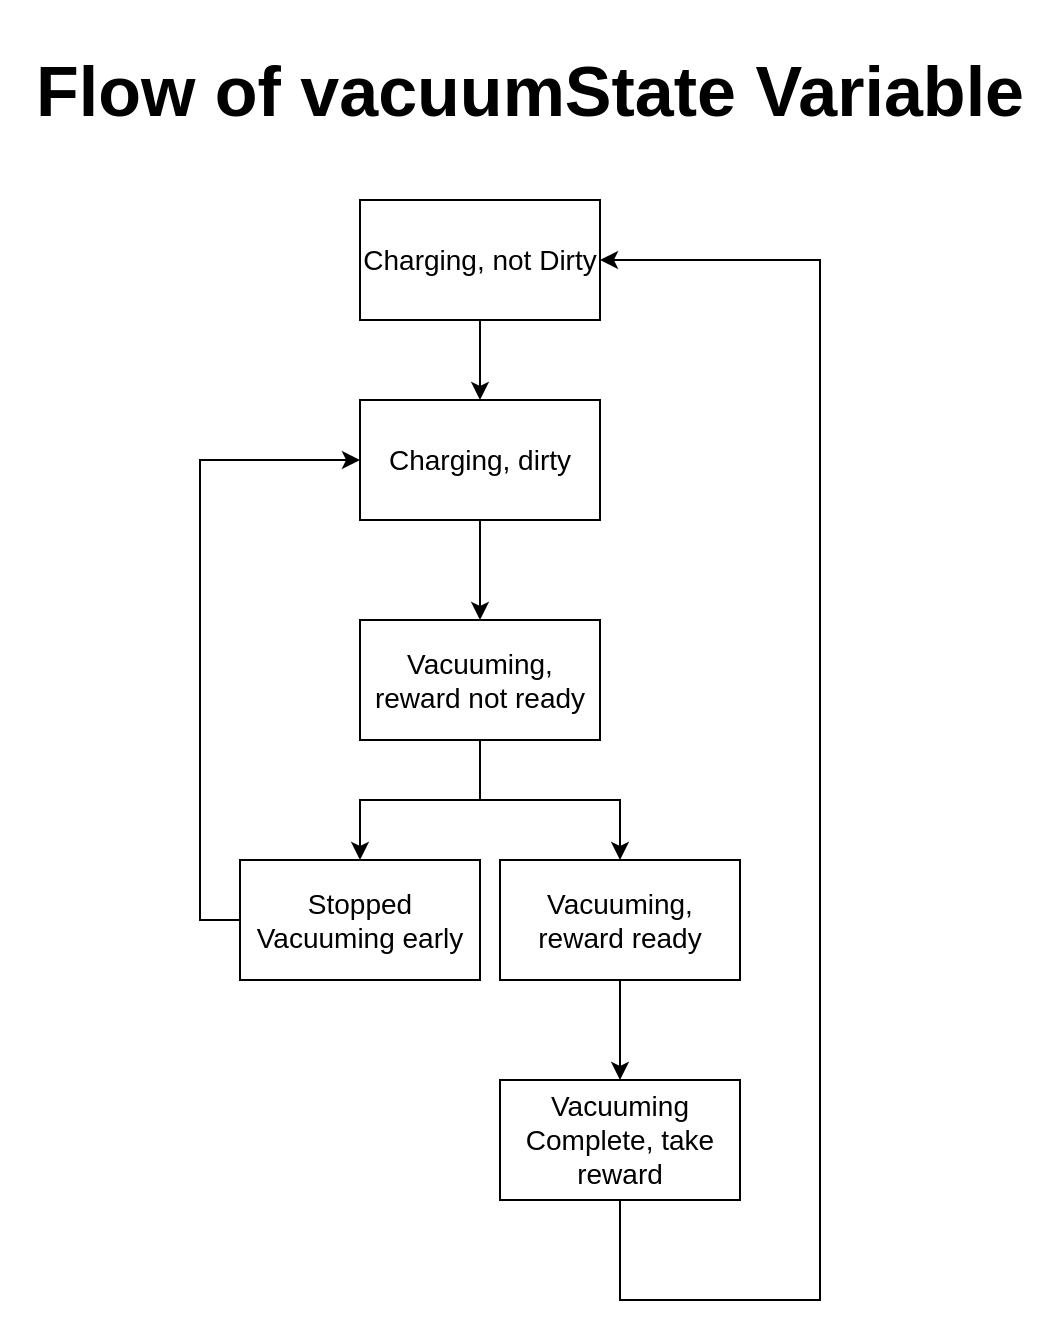<mxfile version="24.3.0" type="device">
  <diagram name="Page-1" id="A-UDxmqZQ9uhGc6-1V6c">
    <mxGraphModel dx="1434" dy="784" grid="1" gridSize="10" guides="1" tooltips="1" connect="1" arrows="1" fold="1" page="1" pageScale="1" pageWidth="850" pageHeight="1100" background="#ffffff" math="0" shadow="0">
      <root>
        <mxCell id="0" />
        <mxCell id="1" parent="0" />
        <mxCell id="KtVuwhyKOnfbmAdPDO5n-14" value="&lt;font style=&quot;font-size: 35px;&quot;&gt;&lt;b&gt;Flow of vacuumState Variable&lt;/b&gt;&lt;/font&gt;" style="text;html=1;align=center;verticalAlign=middle;whiteSpace=wrap;rounded=0;" vertex="1" parent="1">
          <mxGeometry x="150" y="160" width="530" height="90" as="geometry" />
        </mxCell>
        <mxCell id="KtVuwhyKOnfbmAdPDO5n-15" value="" style="group" vertex="1" connectable="0" parent="1">
          <mxGeometry x="270" y="260" width="290" height="550" as="geometry" />
        </mxCell>
        <mxCell id="KtVuwhyKOnfbmAdPDO5n-7" style="edgeStyle=orthogonalEdgeStyle;rounded=0;orthogonalLoop=1;jettySize=auto;html=1;exitX=0.5;exitY=1;exitDx=0;exitDy=0;entryX=0.5;entryY=0;entryDx=0;entryDy=0;" edge="1" parent="KtVuwhyKOnfbmAdPDO5n-15" source="KtVuwhyKOnfbmAdPDO5n-1" target="KtVuwhyKOnfbmAdPDO5n-2">
          <mxGeometry relative="1" as="geometry" />
        </mxCell>
        <mxCell id="KtVuwhyKOnfbmAdPDO5n-1" value="&lt;font style=&quot;font-size: 14px;&quot;&gt;Charging, not Dirty&lt;/font&gt;" style="rounded=0;whiteSpace=wrap;html=1;" vertex="1" parent="KtVuwhyKOnfbmAdPDO5n-15">
          <mxGeometry x="60" width="120" height="60" as="geometry" />
        </mxCell>
        <mxCell id="KtVuwhyKOnfbmAdPDO5n-8" style="edgeStyle=orthogonalEdgeStyle;rounded=0;orthogonalLoop=1;jettySize=auto;html=1;exitX=0.5;exitY=1;exitDx=0;exitDy=0;entryX=0.5;entryY=0;entryDx=0;entryDy=0;" edge="1" parent="KtVuwhyKOnfbmAdPDO5n-15" source="KtVuwhyKOnfbmAdPDO5n-2" target="KtVuwhyKOnfbmAdPDO5n-3">
          <mxGeometry relative="1" as="geometry" />
        </mxCell>
        <mxCell id="KtVuwhyKOnfbmAdPDO5n-2" value="&lt;font style=&quot;font-size: 14px;&quot;&gt;Charging, dirty&lt;/font&gt;" style="rounded=0;whiteSpace=wrap;html=1;" vertex="1" parent="KtVuwhyKOnfbmAdPDO5n-15">
          <mxGeometry x="60" y="100" width="120" height="60" as="geometry" />
        </mxCell>
        <mxCell id="KtVuwhyKOnfbmAdPDO5n-9" style="edgeStyle=orthogonalEdgeStyle;rounded=0;orthogonalLoop=1;jettySize=auto;html=1;exitX=0.5;exitY=1;exitDx=0;exitDy=0;entryX=0.5;entryY=0;entryDx=0;entryDy=0;" edge="1" parent="KtVuwhyKOnfbmAdPDO5n-15" source="KtVuwhyKOnfbmAdPDO5n-3" target="KtVuwhyKOnfbmAdPDO5n-4">
          <mxGeometry relative="1" as="geometry" />
        </mxCell>
        <mxCell id="KtVuwhyKOnfbmAdPDO5n-10" style="edgeStyle=orthogonalEdgeStyle;rounded=0;orthogonalLoop=1;jettySize=auto;html=1;exitX=0.5;exitY=1;exitDx=0;exitDy=0;entryX=0.5;entryY=0;entryDx=0;entryDy=0;" edge="1" parent="KtVuwhyKOnfbmAdPDO5n-15" source="KtVuwhyKOnfbmAdPDO5n-3" target="KtVuwhyKOnfbmAdPDO5n-5">
          <mxGeometry relative="1" as="geometry" />
        </mxCell>
        <mxCell id="KtVuwhyKOnfbmAdPDO5n-3" value="&lt;font style=&quot;font-size: 14px;&quot;&gt;Vacuuming,&lt;/font&gt;&lt;div&gt;&lt;font style=&quot;font-size: 14px;&quot;&gt;reward not ready&lt;/font&gt;&lt;/div&gt;" style="rounded=0;whiteSpace=wrap;html=1;" vertex="1" parent="KtVuwhyKOnfbmAdPDO5n-15">
          <mxGeometry x="60" y="210" width="120" height="60" as="geometry" />
        </mxCell>
        <mxCell id="KtVuwhyKOnfbmAdPDO5n-11" style="edgeStyle=orthogonalEdgeStyle;rounded=0;orthogonalLoop=1;jettySize=auto;html=1;exitX=0.5;exitY=1;exitDx=0;exitDy=0;entryX=0.5;entryY=0;entryDx=0;entryDy=0;" edge="1" parent="KtVuwhyKOnfbmAdPDO5n-15" source="KtVuwhyKOnfbmAdPDO5n-4" target="KtVuwhyKOnfbmAdPDO5n-6">
          <mxGeometry relative="1" as="geometry" />
        </mxCell>
        <mxCell id="KtVuwhyKOnfbmAdPDO5n-4" value="&lt;font style=&quot;font-size: 14px;&quot;&gt;Vacuuming,&lt;/font&gt;&lt;div&gt;&lt;font style=&quot;font-size: 14px;&quot;&gt;reward ready&lt;/font&gt;&lt;/div&gt;" style="rounded=0;whiteSpace=wrap;html=1;" vertex="1" parent="KtVuwhyKOnfbmAdPDO5n-15">
          <mxGeometry x="130" y="330" width="120" height="60" as="geometry" />
        </mxCell>
        <mxCell id="KtVuwhyKOnfbmAdPDO5n-13" style="edgeStyle=orthogonalEdgeStyle;rounded=0;orthogonalLoop=1;jettySize=auto;html=1;exitX=0;exitY=0.5;exitDx=0;exitDy=0;entryX=0;entryY=0.5;entryDx=0;entryDy=0;" edge="1" parent="KtVuwhyKOnfbmAdPDO5n-15" source="KtVuwhyKOnfbmAdPDO5n-5" target="KtVuwhyKOnfbmAdPDO5n-2">
          <mxGeometry relative="1" as="geometry" />
        </mxCell>
        <mxCell id="KtVuwhyKOnfbmAdPDO5n-5" value="&lt;span style=&quot;font-size: 14px;&quot;&gt;Stopped Vacuuming early&lt;/span&gt;" style="rounded=0;whiteSpace=wrap;html=1;" vertex="1" parent="KtVuwhyKOnfbmAdPDO5n-15">
          <mxGeometry y="330" width="120" height="60" as="geometry" />
        </mxCell>
        <mxCell id="KtVuwhyKOnfbmAdPDO5n-12" style="edgeStyle=orthogonalEdgeStyle;rounded=0;orthogonalLoop=1;jettySize=auto;html=1;exitX=0.5;exitY=1;exitDx=0;exitDy=0;entryX=1;entryY=0.5;entryDx=0;entryDy=0;" edge="1" parent="KtVuwhyKOnfbmAdPDO5n-15" source="KtVuwhyKOnfbmAdPDO5n-6" target="KtVuwhyKOnfbmAdPDO5n-1">
          <mxGeometry relative="1" as="geometry">
            <Array as="points">
              <mxPoint x="190" y="550" />
              <mxPoint x="290" y="550" />
              <mxPoint x="290" y="30" />
            </Array>
          </mxGeometry>
        </mxCell>
        <mxCell id="KtVuwhyKOnfbmAdPDO5n-6" value="&lt;span style=&quot;font-size: 14px;&quot;&gt;Vacuuming Complete, take reward&lt;/span&gt;" style="rounded=0;whiteSpace=wrap;html=1;" vertex="1" parent="KtVuwhyKOnfbmAdPDO5n-15">
          <mxGeometry x="130" y="440" width="120" height="60" as="geometry" />
        </mxCell>
      </root>
    </mxGraphModel>
  </diagram>
</mxfile>
